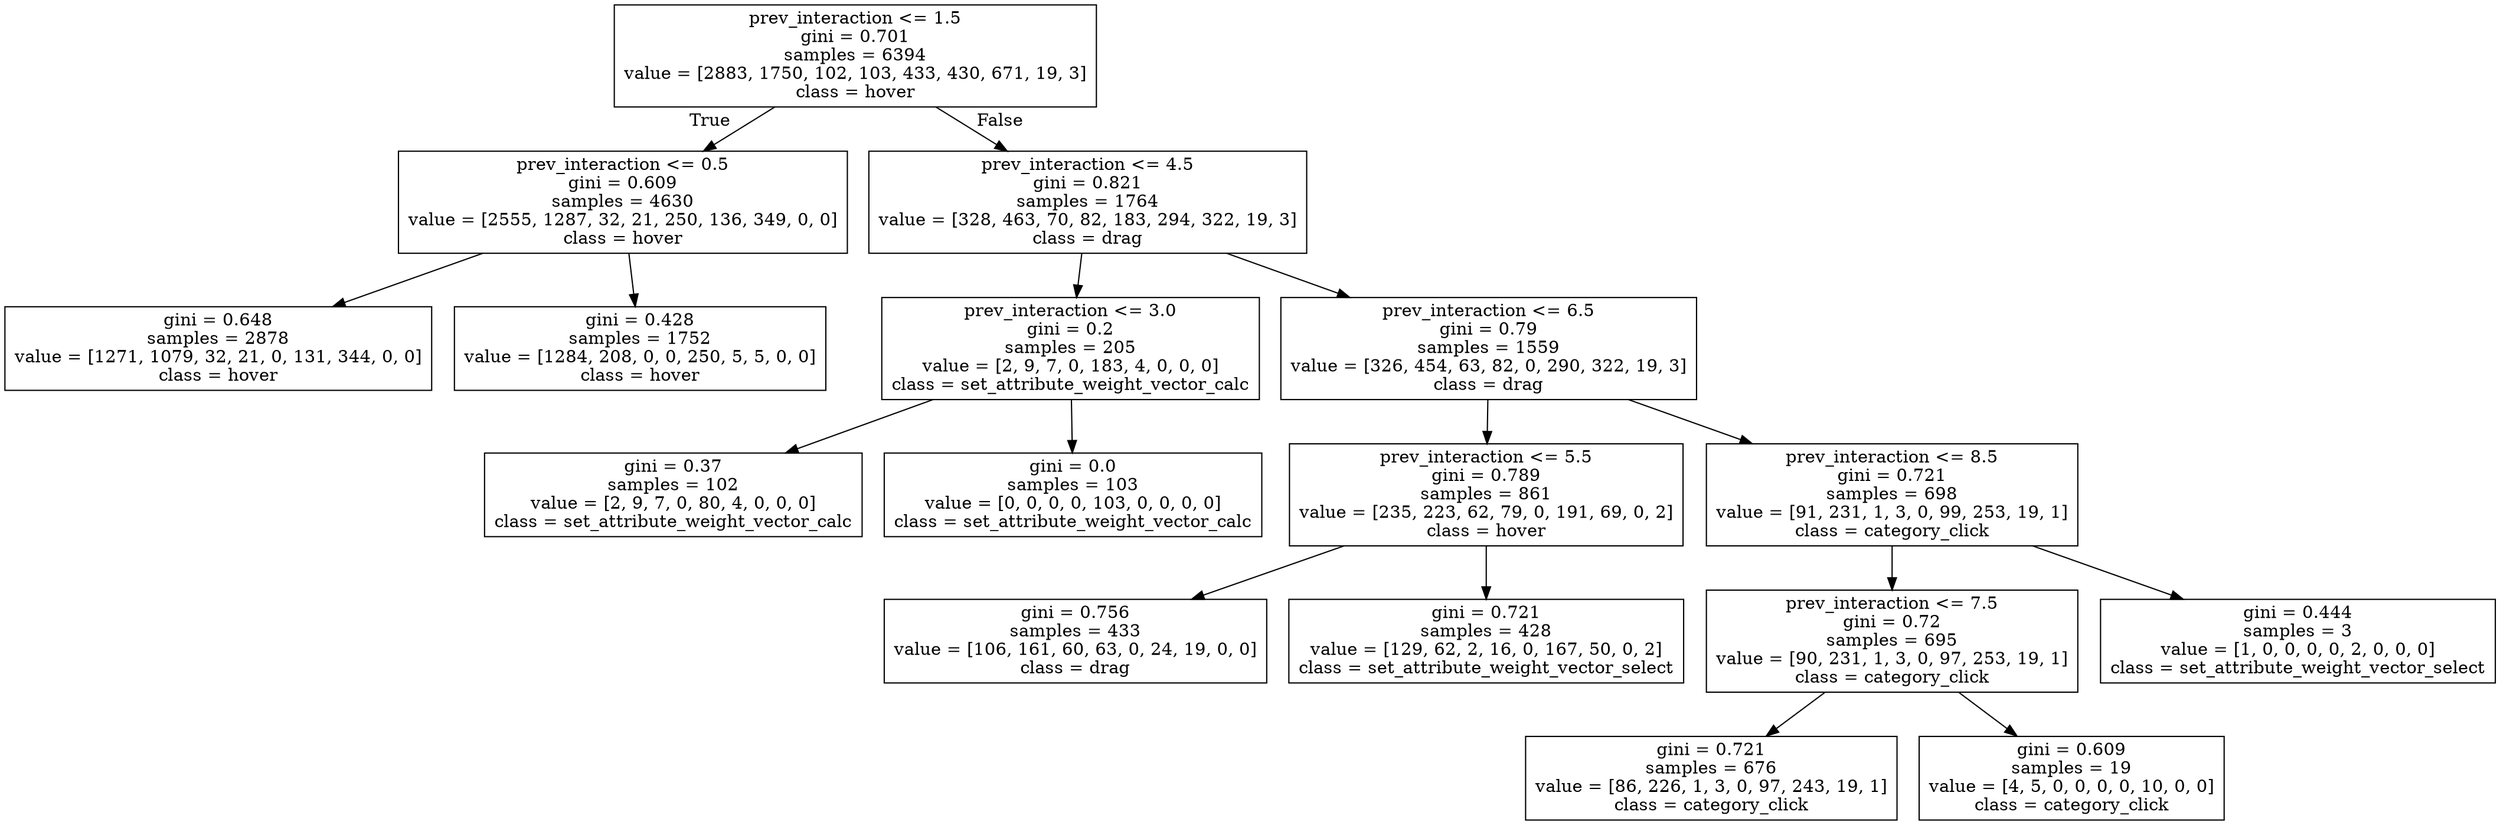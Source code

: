 digraph Tree {
node [shape=box] ;
0 [label="prev_interaction <= 1.5\ngini = 0.701\nsamples = 6394\nvalue = [2883, 1750, 102, 103, 433, 430, 671, 19, 3]\nclass = hover"] ;
1 [label="prev_interaction <= 0.5\ngini = 0.609\nsamples = 4630\nvalue = [2555, 1287, 32, 21, 250, 136, 349, 0, 0]\nclass = hover"] ;
0 -> 1 [labeldistance=2.5, labelangle=45, headlabel="True"] ;
2 [label="gini = 0.648\nsamples = 2878\nvalue = [1271, 1079, 32, 21, 0, 131, 344, 0, 0]\nclass = hover"] ;
1 -> 2 ;
3 [label="gini = 0.428\nsamples = 1752\nvalue = [1284, 208, 0, 0, 250, 5, 5, 0, 0]\nclass = hover"] ;
1 -> 3 ;
4 [label="prev_interaction <= 4.5\ngini = 0.821\nsamples = 1764\nvalue = [328, 463, 70, 82, 183, 294, 322, 19, 3]\nclass = drag"] ;
0 -> 4 [labeldistance=2.5, labelangle=-45, headlabel="False"] ;
5 [label="prev_interaction <= 3.0\ngini = 0.2\nsamples = 205\nvalue = [2, 9, 7, 0, 183, 4, 0, 0, 0]\nclass = set_attribute_weight_vector_calc"] ;
4 -> 5 ;
6 [label="gini = 0.37\nsamples = 102\nvalue = [2, 9, 7, 0, 80, 4, 0, 0, 0]\nclass = set_attribute_weight_vector_calc"] ;
5 -> 6 ;
7 [label="gini = 0.0\nsamples = 103\nvalue = [0, 0, 0, 0, 103, 0, 0, 0, 0]\nclass = set_attribute_weight_vector_calc"] ;
5 -> 7 ;
8 [label="prev_interaction <= 6.5\ngini = 0.79\nsamples = 1559\nvalue = [326, 454, 63, 82, 0, 290, 322, 19, 3]\nclass = drag"] ;
4 -> 8 ;
9 [label="prev_interaction <= 5.5\ngini = 0.789\nsamples = 861\nvalue = [235, 223, 62, 79, 0, 191, 69, 0, 2]\nclass = hover"] ;
8 -> 9 ;
10 [label="gini = 0.756\nsamples = 433\nvalue = [106, 161, 60, 63, 0, 24, 19, 0, 0]\nclass = drag"] ;
9 -> 10 ;
11 [label="gini = 0.721\nsamples = 428\nvalue = [129, 62, 2, 16, 0, 167, 50, 0, 2]\nclass = set_attribute_weight_vector_select"] ;
9 -> 11 ;
12 [label="prev_interaction <= 8.5\ngini = 0.721\nsamples = 698\nvalue = [91, 231, 1, 3, 0, 99, 253, 19, 1]\nclass = category_click"] ;
8 -> 12 ;
13 [label="prev_interaction <= 7.5\ngini = 0.72\nsamples = 695\nvalue = [90, 231, 1, 3, 0, 97, 253, 19, 1]\nclass = category_click"] ;
12 -> 13 ;
14 [label="gini = 0.721\nsamples = 676\nvalue = [86, 226, 1, 3, 0, 97, 243, 19, 1]\nclass = category_click"] ;
13 -> 14 ;
15 [label="gini = 0.609\nsamples = 19\nvalue = [4, 5, 0, 0, 0, 0, 10, 0, 0]\nclass = category_click"] ;
13 -> 15 ;
16 [label="gini = 0.444\nsamples = 3\nvalue = [1, 0, 0, 0, 0, 2, 0, 0, 0]\nclass = set_attribute_weight_vector_select"] ;
12 -> 16 ;
}